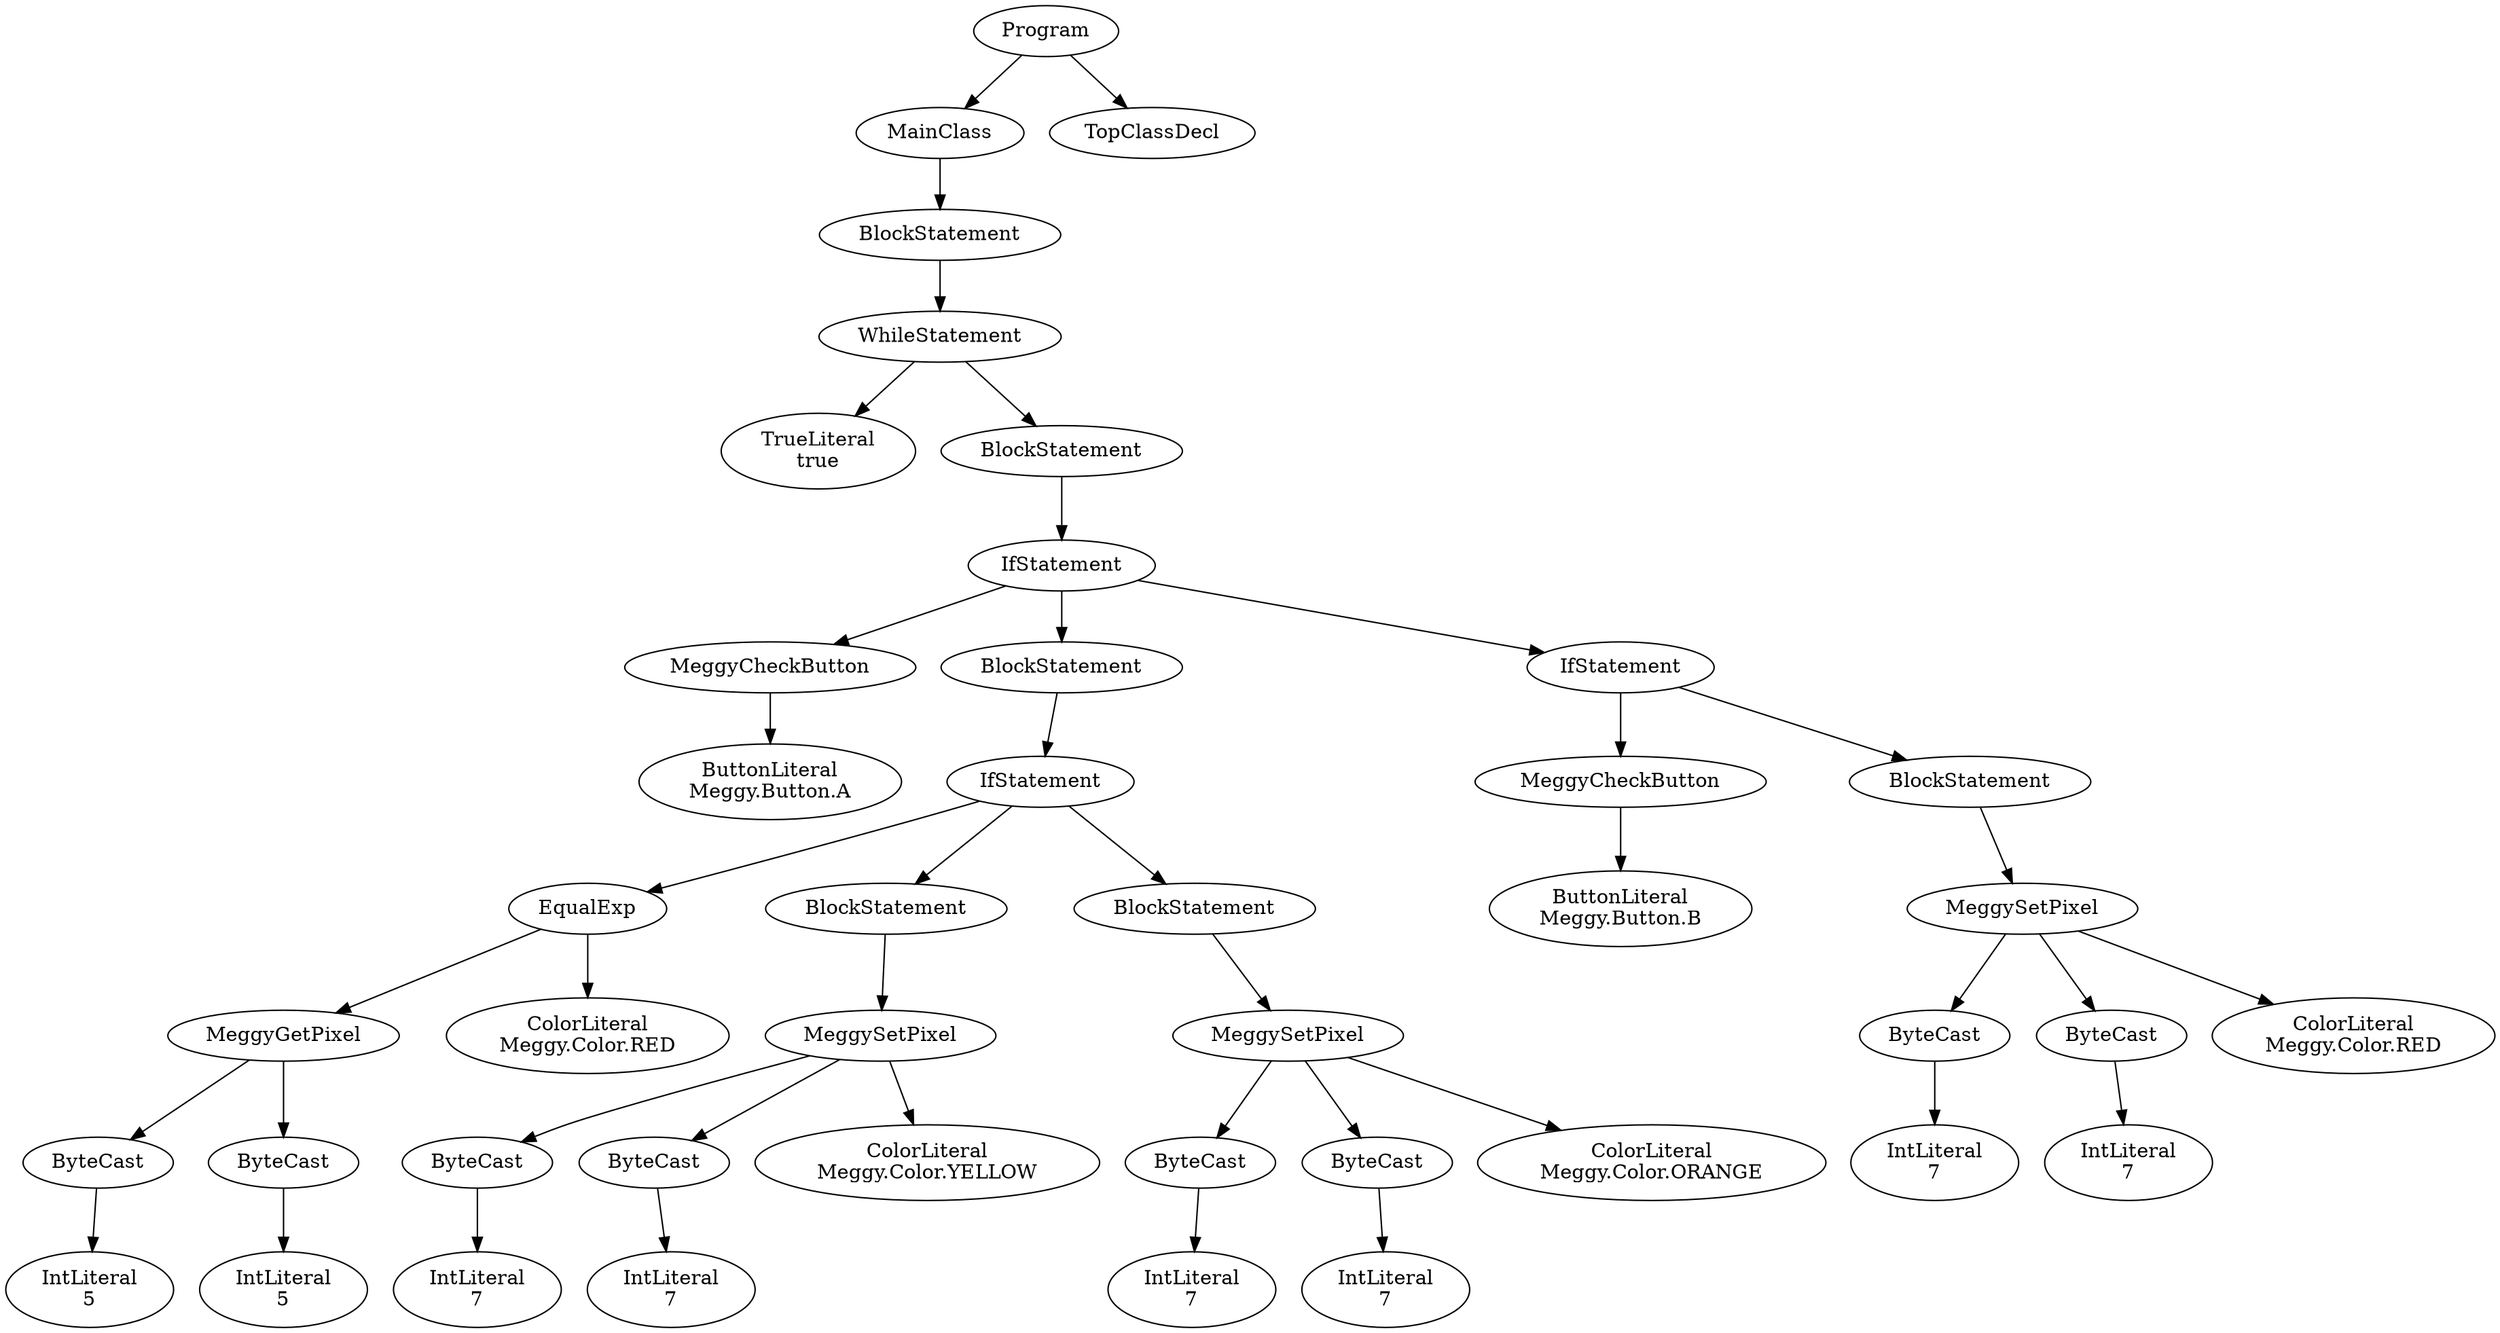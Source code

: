 digraph ASTGraph {
0 [ label="Program" ];
1 [ label="MainClass" ];
0 -> 1
2 [ label="BlockStatement" ];
1 -> 2
3 [ label="WhileStatement" ];
2 -> 3
4 [ label="TrueLiteral\ntrue" ];
3 -> 4
5 [ label="BlockStatement" ];
3 -> 5
6 [ label="IfStatement" ];
5 -> 6
7 [ label="MeggyCheckButton" ];
6 -> 7
8 [ label="ButtonLiteral\nMeggy.Button.A" ];
7 -> 8
9 [ label="BlockStatement" ];
6 -> 9
10 [ label="IfStatement" ];
9 -> 10
11 [ label="EqualExp" ];
10 -> 11
12 [ label="MeggyGetPixel" ];
11 -> 12
13 [ label="ByteCast" ];
12 -> 13
14 [ label="IntLiteral\n5" ];
13 -> 14
15 [ label="ByteCast" ];
12 -> 15
16 [ label="IntLiteral\n5" ];
15 -> 16
17 [ label="ColorLiteral\nMeggy.Color.RED" ];
11 -> 17
18 [ label="BlockStatement" ];
10 -> 18
19 [ label="MeggySetPixel" ];
18 -> 19
20 [ label="ByteCast" ];
19 -> 20
21 [ label="IntLiteral\n7" ];
20 -> 21
22 [ label="ByteCast" ];
19 -> 22
23 [ label="IntLiteral\n7" ];
22 -> 23
24 [ label="ColorLiteral\nMeggy.Color.YELLOW" ];
19 -> 24
25 [ label="BlockStatement" ];
10 -> 25
26 [ label="MeggySetPixel" ];
25 -> 26
27 [ label="ByteCast" ];
26 -> 27
28 [ label="IntLiteral\n7" ];
27 -> 28
29 [ label="ByteCast" ];
26 -> 29
30 [ label="IntLiteral\n7" ];
29 -> 30
31 [ label="ColorLiteral\nMeggy.Color.ORANGE" ];
26 -> 31
32 [ label="IfStatement" ];
6 -> 32
33 [ label="MeggyCheckButton" ];
32 -> 33
34 [ label="ButtonLiteral\nMeggy.Button.B" ];
33 -> 34
35 [ label="BlockStatement" ];
32 -> 35
36 [ label="MeggySetPixel" ];
35 -> 36
37 [ label="ByteCast" ];
36 -> 37
38 [ label="IntLiteral\n7" ];
37 -> 38
39 [ label="ByteCast" ];
36 -> 39
40 [ label="IntLiteral\n7" ];
39 -> 40
41 [ label="ColorLiteral\nMeggy.Color.RED" ];
36 -> 41
42 [ label="TopClassDecl" ];
0 -> 42
}

